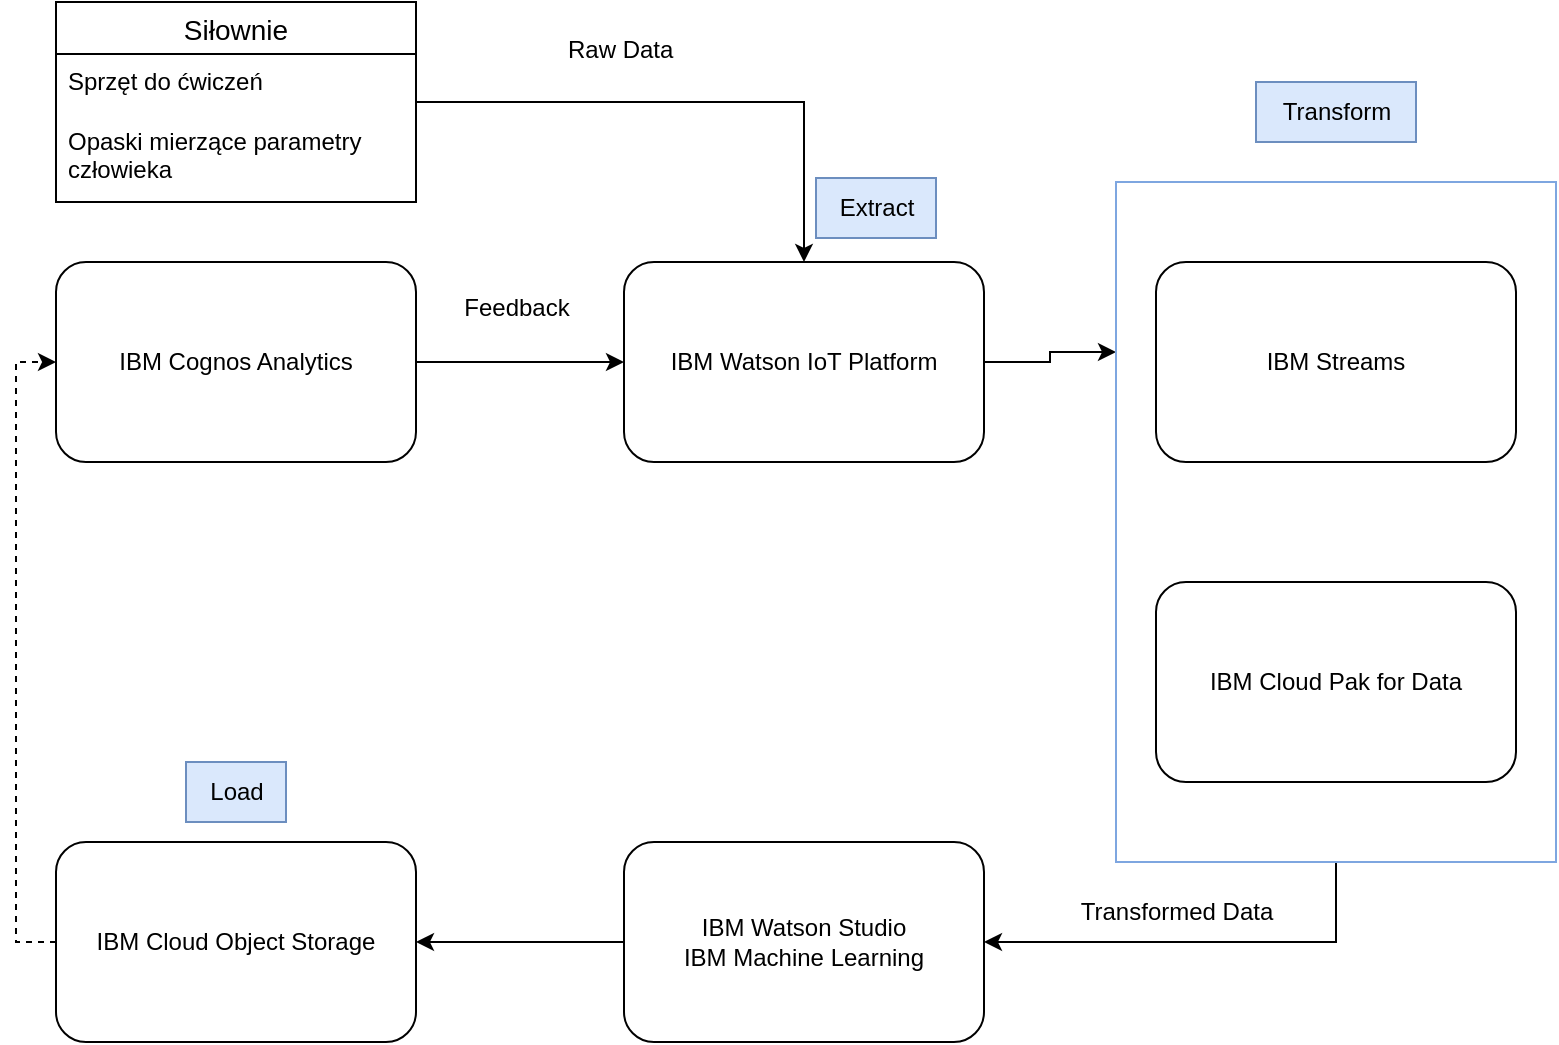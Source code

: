<mxfile version="24.4.0" type="device">
  <diagram name="Strona-1" id="1LmlqZaSIq5Pb2Ul3i_X">
    <mxGraphModel dx="2074" dy="1067" grid="1" gridSize="10" guides="1" tooltips="1" connect="1" arrows="1" fold="1" page="1" pageScale="1" pageWidth="827" pageHeight="1169" math="0" shadow="0">
      <root>
        <mxCell id="0" />
        <mxCell id="1" parent="0" />
        <mxCell id="SudeirI0dtzNOkGXeIxb-7" value="" style="edgeStyle=orthogonalEdgeStyle;rounded=0;orthogonalLoop=1;jettySize=auto;html=1;" edge="1" parent="1" source="SudeirI0dtzNOkGXeIxb-1" target="SudeirI0dtzNOkGXeIxb-5">
          <mxGeometry relative="1" as="geometry" />
        </mxCell>
        <mxCell id="SudeirI0dtzNOkGXeIxb-1" value="Siłownie" style="swimlane;fontStyle=0;childLayout=stackLayout;horizontal=1;startSize=26;horizontalStack=0;resizeParent=1;resizeParentMax=0;resizeLast=0;collapsible=1;marginBottom=0;align=center;fontSize=14;" vertex="1" parent="1">
          <mxGeometry x="40" y="20" width="180" height="100" as="geometry" />
        </mxCell>
        <mxCell id="SudeirI0dtzNOkGXeIxb-2" value="Sprzęt do ćwiczeń" style="text;strokeColor=none;fillColor=none;spacingLeft=4;spacingRight=4;overflow=hidden;rotatable=0;points=[[0,0.5],[1,0.5]];portConstraint=eastwest;fontSize=12;whiteSpace=wrap;html=1;" vertex="1" parent="SudeirI0dtzNOkGXeIxb-1">
          <mxGeometry y="26" width="180" height="30" as="geometry" />
        </mxCell>
        <mxCell id="SudeirI0dtzNOkGXeIxb-3" value="Opaski mierzące parametry człowieka" style="text;strokeColor=none;fillColor=none;spacingLeft=4;spacingRight=4;overflow=hidden;rotatable=0;points=[[0,0.5],[1,0.5]];portConstraint=eastwest;fontSize=12;whiteSpace=wrap;html=1;" vertex="1" parent="SudeirI0dtzNOkGXeIxb-1">
          <mxGeometry y="56" width="180" height="44" as="geometry" />
        </mxCell>
        <mxCell id="SudeirI0dtzNOkGXeIxb-16" style="edgeStyle=orthogonalEdgeStyle;rounded=0;orthogonalLoop=1;jettySize=auto;html=1;entryX=0;entryY=0.25;entryDx=0;entryDy=0;" edge="1" parent="1" source="SudeirI0dtzNOkGXeIxb-5" target="SudeirI0dtzNOkGXeIxb-14">
          <mxGeometry relative="1" as="geometry" />
        </mxCell>
        <mxCell id="SudeirI0dtzNOkGXeIxb-5" value="IBM Watson IoT Platform" style="rounded=1;whiteSpace=wrap;html=1;" vertex="1" parent="1">
          <mxGeometry x="324" y="150" width="180" height="100" as="geometry" />
        </mxCell>
        <mxCell id="SudeirI0dtzNOkGXeIxb-8" value="Raw Data" style="text;strokeColor=none;fillColor=none;spacingLeft=4;spacingRight=4;overflow=hidden;rotatable=0;points=[[0,0.5],[1,0.5]];portConstraint=eastwest;fontSize=12;whiteSpace=wrap;html=1;" vertex="1" parent="1">
          <mxGeometry x="290" y="30" width="70" height="30" as="geometry" />
        </mxCell>
        <mxCell id="SudeirI0dtzNOkGXeIxb-9" value="Extract" style="text;html=1;align=center;verticalAlign=middle;resizable=0;points=[];autosize=1;strokeColor=#6c8ebf;fillColor=#dae8fc;" vertex="1" parent="1">
          <mxGeometry x="420" y="108" width="60" height="30" as="geometry" />
        </mxCell>
        <mxCell id="SudeirI0dtzNOkGXeIxb-10" value="IBM Cloud Pak for Data" style="rounded=1;whiteSpace=wrap;html=1;" vertex="1" parent="1">
          <mxGeometry x="590" y="310" width="180" height="100" as="geometry" />
        </mxCell>
        <mxCell id="SudeirI0dtzNOkGXeIxb-30" style="edgeStyle=orthogonalEdgeStyle;rounded=0;orthogonalLoop=1;jettySize=auto;html=1;entryX=1;entryY=0.5;entryDx=0;entryDy=0;" edge="1" parent="1" source="SudeirI0dtzNOkGXeIxb-11" target="SudeirI0dtzNOkGXeIxb-12">
          <mxGeometry relative="1" as="geometry" />
        </mxCell>
        <mxCell id="SudeirI0dtzNOkGXeIxb-11" value="&lt;div&gt;IBM Watson Studio&lt;/div&gt;&lt;div&gt;IBM Machine Learning&lt;br&gt;&lt;/div&gt;" style="rounded=1;whiteSpace=wrap;html=1;" vertex="1" parent="1">
          <mxGeometry x="324" y="440" width="180" height="100" as="geometry" />
        </mxCell>
        <mxCell id="SudeirI0dtzNOkGXeIxb-26" style="edgeStyle=orthogonalEdgeStyle;rounded=0;orthogonalLoop=1;jettySize=auto;html=1;entryX=0;entryY=0.5;entryDx=0;entryDy=0;dashed=1;" edge="1" parent="1" source="SudeirI0dtzNOkGXeIxb-12" target="SudeirI0dtzNOkGXeIxb-27">
          <mxGeometry relative="1" as="geometry">
            <mxPoint x="30" y="190" as="targetPoint" />
            <Array as="points">
              <mxPoint x="20" y="490" />
              <mxPoint x="20" y="200" />
            </Array>
          </mxGeometry>
        </mxCell>
        <mxCell id="SudeirI0dtzNOkGXeIxb-12" value="IBM Cloud Object Storage" style="rounded=1;whiteSpace=wrap;html=1;" vertex="1" parent="1">
          <mxGeometry x="40" y="440" width="180" height="100" as="geometry" />
        </mxCell>
        <mxCell id="SudeirI0dtzNOkGXeIxb-13" value="IBM Streams" style="rounded=1;whiteSpace=wrap;html=1;" vertex="1" parent="1">
          <mxGeometry x="590" y="150" width="180" height="100" as="geometry" />
        </mxCell>
        <mxCell id="SudeirI0dtzNOkGXeIxb-20" value="" style="edgeStyle=orthogonalEdgeStyle;rounded=0;orthogonalLoop=1;jettySize=auto;html=1;" edge="1" parent="1" source="SudeirI0dtzNOkGXeIxb-14" target="SudeirI0dtzNOkGXeIxb-11">
          <mxGeometry relative="1" as="geometry">
            <Array as="points">
              <mxPoint x="680" y="490" />
            </Array>
          </mxGeometry>
        </mxCell>
        <mxCell id="SudeirI0dtzNOkGXeIxb-14" value="" style="rounded=0;whiteSpace=wrap;html=1;fillColor=none;strokeColor=#7EA6E0;" vertex="1" parent="1">
          <mxGeometry x="570" y="110" width="220" height="340" as="geometry" />
        </mxCell>
        <mxCell id="SudeirI0dtzNOkGXeIxb-15" value="Transform" style="text;html=1;align=center;verticalAlign=middle;resizable=0;points=[];autosize=1;strokeColor=#6c8ebf;fillColor=#dae8fc;" vertex="1" parent="1">
          <mxGeometry x="640" y="60" width="80" height="30" as="geometry" />
        </mxCell>
        <mxCell id="SudeirI0dtzNOkGXeIxb-21" value="Transformed Data" style="text;html=1;align=center;verticalAlign=middle;resizable=0;points=[];autosize=1;strokeColor=none;fillColor=none;" vertex="1" parent="1">
          <mxGeometry x="540" y="460" width="120" height="30" as="geometry" />
        </mxCell>
        <mxCell id="SudeirI0dtzNOkGXeIxb-22" value="Load" style="text;html=1;align=center;verticalAlign=middle;resizable=0;points=[];autosize=1;strokeColor=#6c8ebf;fillColor=#dae8fc;" vertex="1" parent="1">
          <mxGeometry x="105" y="400" width="50" height="30" as="geometry" />
        </mxCell>
        <mxCell id="SudeirI0dtzNOkGXeIxb-28" style="edgeStyle=orthogonalEdgeStyle;rounded=0;orthogonalLoop=1;jettySize=auto;html=1;entryX=0;entryY=0.5;entryDx=0;entryDy=0;" edge="1" parent="1" source="SudeirI0dtzNOkGXeIxb-27" target="SudeirI0dtzNOkGXeIxb-5">
          <mxGeometry relative="1" as="geometry" />
        </mxCell>
        <mxCell id="SudeirI0dtzNOkGXeIxb-27" value="IBM Cognos Analytics" style="rounded=1;whiteSpace=wrap;html=1;" vertex="1" parent="1">
          <mxGeometry x="40" y="150" width="180" height="100" as="geometry" />
        </mxCell>
        <mxCell id="SudeirI0dtzNOkGXeIxb-29" value="Feedback" style="text;html=1;align=center;verticalAlign=middle;resizable=0;points=[];autosize=1;strokeColor=none;fillColor=none;" vertex="1" parent="1">
          <mxGeometry x="230" y="158" width="80" height="30" as="geometry" />
        </mxCell>
      </root>
    </mxGraphModel>
  </diagram>
</mxfile>
